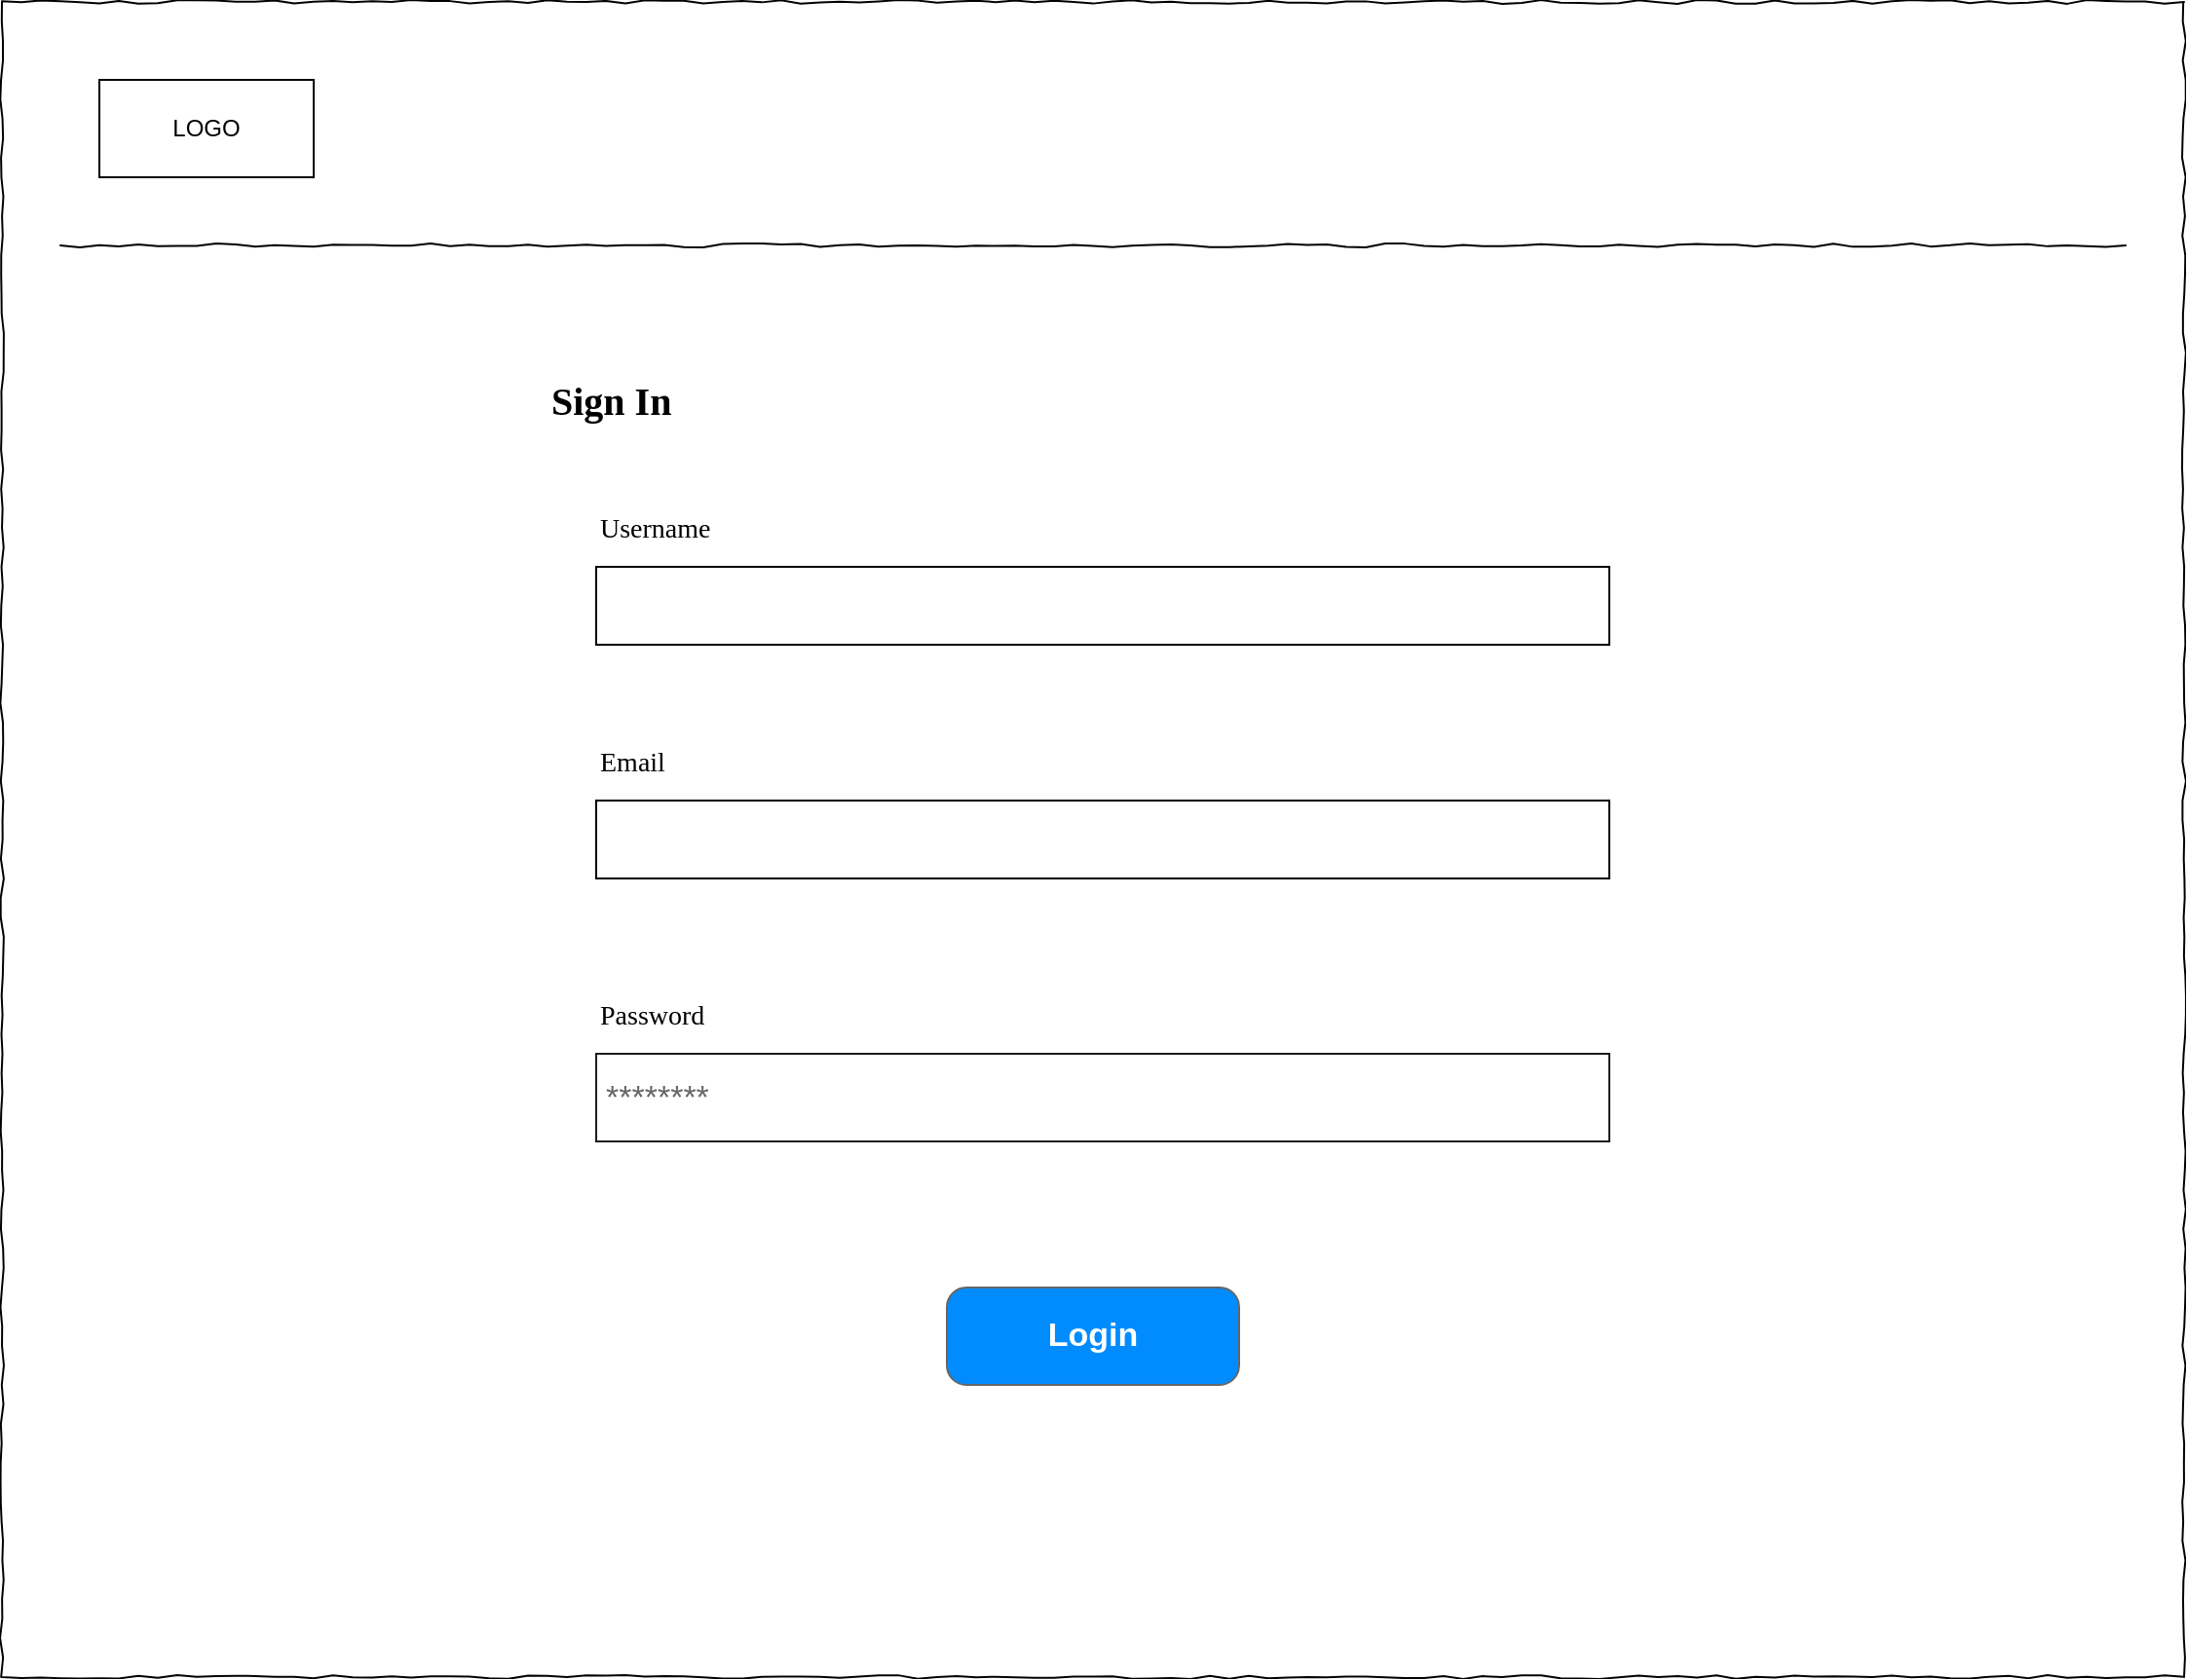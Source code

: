<mxfile version="22.0.8" type="gitlab">
  <diagram name="Page-1" id="03018318-947c-dd8e-b7a3-06fadd420f32">
    <mxGraphModel dx="1434" dy="849" grid="1" gridSize="10" guides="1" tooltips="1" connect="1" arrows="1" fold="1" page="1" pageScale="1" pageWidth="1100" pageHeight="850" background="none" math="0" shadow="0">
      <root>
        <mxCell id="0" />
        <mxCell id="1" parent="0" />
        <mxCell id="2GoX22uI5f-righoFQbc-1" value="" style="whiteSpace=wrap;html=1;rounded=0;shadow=0;labelBackgroundColor=none;strokeColor=#000000;strokeWidth=1;fillColor=none;fontFamily=Verdana;fontSize=12;fontColor=#000000;align=center;comic=1;" vertex="1" parent="1">
          <mxGeometry x="20" y="40" width="1120" height="860" as="geometry" />
        </mxCell>
        <mxCell id="2GoX22uI5f-righoFQbc-2" value="" style="line;strokeWidth=1;html=1;rounded=0;shadow=0;labelBackgroundColor=none;fillColor=none;fontFamily=Verdana;fontSize=14;fontColor=#000000;align=center;comic=1;" vertex="1" parent="1">
          <mxGeometry x="50" y="160" width="1060" height="10" as="geometry" />
        </mxCell>
        <mxCell id="2GoX22uI5f-righoFQbc-6" value="Password" style="text;html=1;points=[];align=left;verticalAlign=top;spacingTop=-4;fontSize=14;fontFamily=Verdana" vertex="1" parent="1">
          <mxGeometry x="325" y="550" width="60" height="20" as="geometry" />
        </mxCell>
        <mxCell id="2GoX22uI5f-righoFQbc-7" value="LOGO" style="html=1;whiteSpace=wrap;" vertex="1" parent="1">
          <mxGeometry x="70" y="80" width="110" height="50" as="geometry" />
        </mxCell>
        <mxCell id="2GoX22uI5f-righoFQbc-66" value="********" style="strokeWidth=1;shadow=0;dashed=0;align=center;html=1;shape=mxgraph.mockup.forms.pwField;strokeColor=#1B1D1F;mainText=;align=left;fontColor=#666666;fontSize=17;spacingLeft=3;" vertex="1" parent="1">
          <mxGeometry x="325" y="580" width="520" height="45" as="geometry" />
        </mxCell>
        <mxCell id="2GoX22uI5f-righoFQbc-67" value="&lt;font style=&quot;font-size: 20px;&quot;&gt;&lt;b&gt;Sign In&lt;/b&gt;&lt;/font&gt;" style="text;html=1;points=[];align=left;verticalAlign=top;spacingTop=-4;fontSize=14;fontFamily=Verdana" vertex="1" parent="1">
          <mxGeometry x="300" y="230" width="60" height="20" as="geometry" />
        </mxCell>
        <mxCell id="2GoX22uI5f-righoFQbc-68" value="Username" style="text;html=1;points=[];align=left;verticalAlign=top;spacingTop=-4;fontSize=14;fontFamily=Verdana" vertex="1" parent="1">
          <mxGeometry x="325" y="300" width="60" height="20" as="geometry" />
        </mxCell>
        <mxCell id="2GoX22uI5f-righoFQbc-69" value="" style="rounded=0;whiteSpace=wrap;html=1;" vertex="1" parent="1">
          <mxGeometry x="325" y="330" width="520" height="40" as="geometry" />
        </mxCell>
        <mxCell id="2GoX22uI5f-righoFQbc-70" value="Email" style="text;html=1;points=[];align=left;verticalAlign=top;spacingTop=-4;fontSize=14;fontFamily=Verdana" vertex="1" parent="1">
          <mxGeometry x="325" y="420" width="60" height="20" as="geometry" />
        </mxCell>
        <mxCell id="2GoX22uI5f-righoFQbc-71" value="" style="rounded=0;whiteSpace=wrap;html=1;" vertex="1" parent="1">
          <mxGeometry x="325" y="450" width="520" height="40" as="geometry" />
        </mxCell>
        <mxCell id="2GoX22uI5f-righoFQbc-72" value="Login" style="strokeWidth=1;shadow=0;dashed=0;align=center;html=1;shape=mxgraph.mockup.buttons.button;strokeColor=#666666;fontColor=#ffffff;mainText=;buttonStyle=round;fontSize=17;fontStyle=1;fillColor=#008cff;whiteSpace=wrap;" vertex="1" parent="1">
          <mxGeometry x="505" y="700" width="150" height="50" as="geometry" />
        </mxCell>
      </root>
    </mxGraphModel>
  </diagram>
</mxfile>
